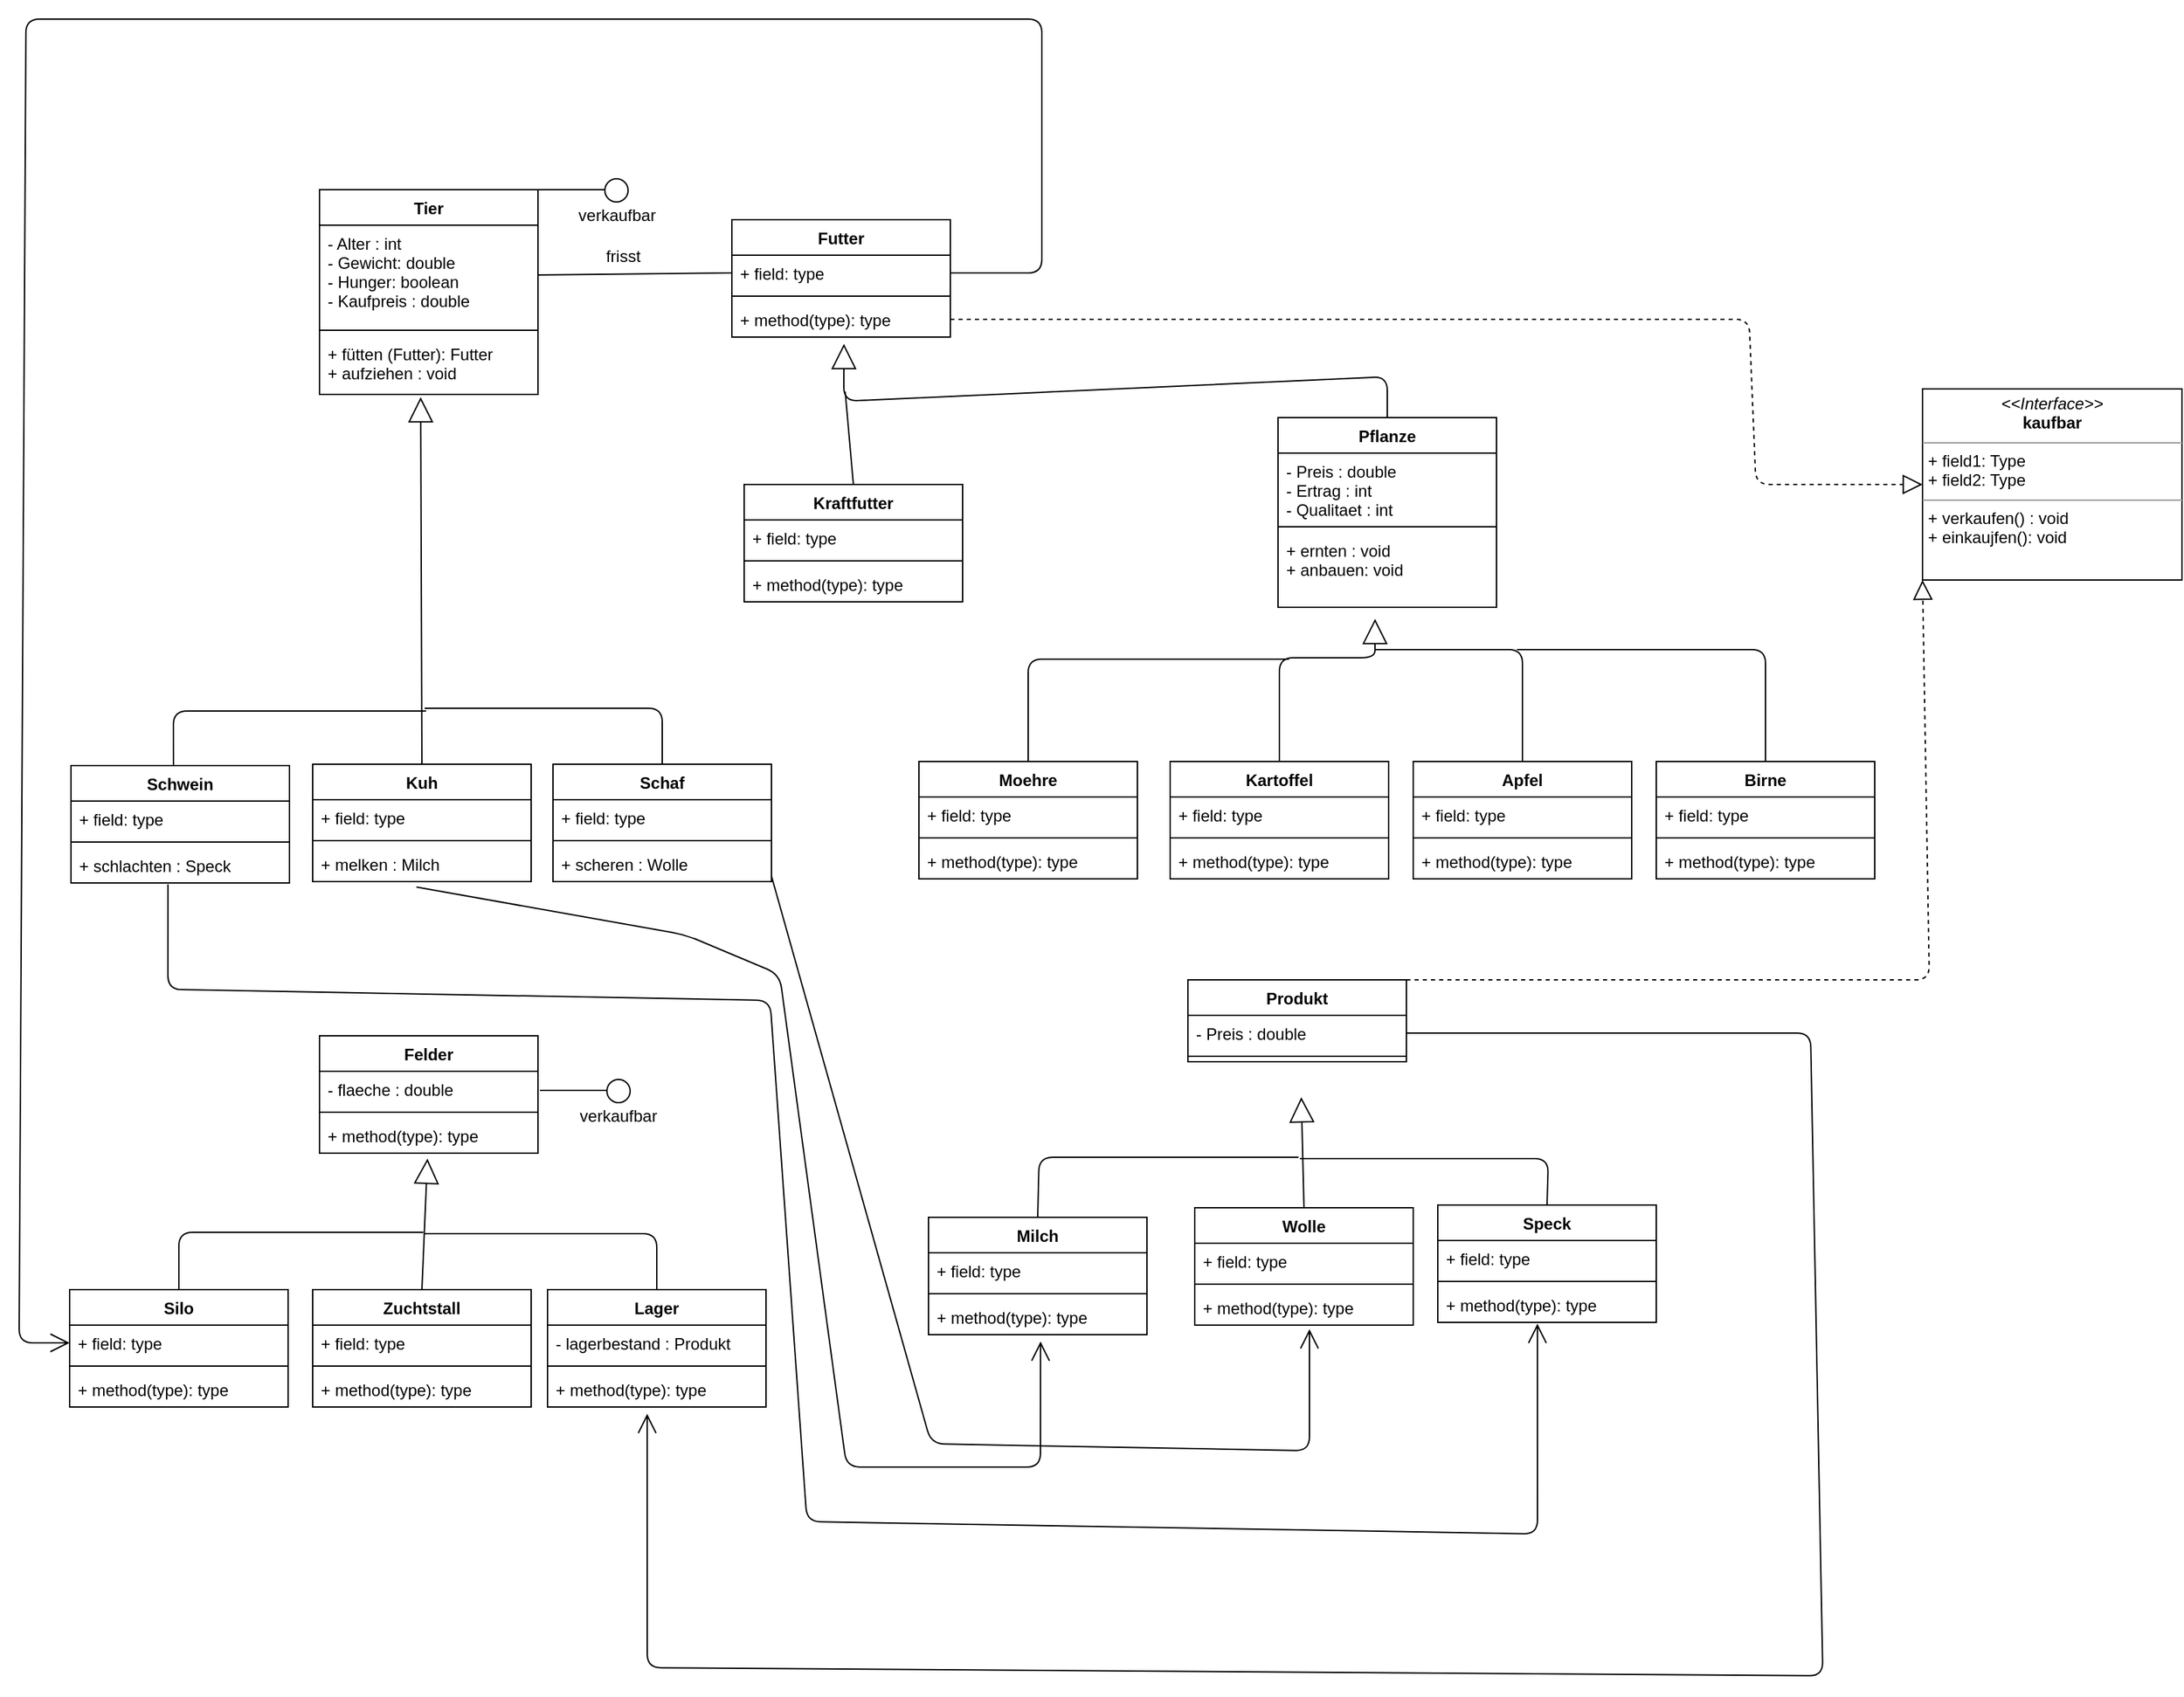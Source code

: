 <mxfile version="13.9.9" type="device"><diagram id="C5RBs43oDa-KdzZeNtuy" name="Page-1"><mxGraphModel dx="2410" dy="2320" grid="0" gridSize="10" guides="1" tooltips="1" connect="1" arrows="1" fold="1" page="1" pageScale="1" pageWidth="827" pageHeight="1169" math="0" shadow="0"><root><mxCell id="WIyWlLk6GJQsqaUBKTNV-0"/><mxCell id="WIyWlLk6GJQsqaUBKTNV-1" parent="WIyWlLk6GJQsqaUBKTNV-0"/><mxCell id="7HcNHzof6bSN74YlueqQ-18" value="Schaf" style="swimlane;fontStyle=1;align=center;verticalAlign=top;childLayout=stackLayout;horizontal=1;startSize=26;horizontalStack=0;resizeParent=1;resizeParentMax=0;resizeLast=0;collapsible=1;marginBottom=0;" vertex="1" parent="WIyWlLk6GJQsqaUBKTNV-1"><mxGeometry x="378" y="313" width="160" height="86" as="geometry"/></mxCell><mxCell id="7HcNHzof6bSN74YlueqQ-19" value="+ field: type" style="text;strokeColor=none;fillColor=none;align=left;verticalAlign=top;spacingLeft=4;spacingRight=4;overflow=hidden;rotatable=0;points=[[0,0.5],[1,0.5]];portConstraint=eastwest;" vertex="1" parent="7HcNHzof6bSN74YlueqQ-18"><mxGeometry y="26" width="160" height="26" as="geometry"/></mxCell><mxCell id="7HcNHzof6bSN74YlueqQ-20" value="" style="line;strokeWidth=1;fillColor=none;align=left;verticalAlign=middle;spacingTop=-1;spacingLeft=3;spacingRight=3;rotatable=0;labelPosition=right;points=[];portConstraint=eastwest;" vertex="1" parent="7HcNHzof6bSN74YlueqQ-18"><mxGeometry y="52" width="160" height="8" as="geometry"/></mxCell><mxCell id="7HcNHzof6bSN74YlueqQ-21" value="+ scheren : Wolle" style="text;strokeColor=none;fillColor=none;align=left;verticalAlign=top;spacingLeft=4;spacingRight=4;overflow=hidden;rotatable=0;points=[[0,0.5],[1,0.5]];portConstraint=eastwest;" vertex="1" parent="7HcNHzof6bSN74YlueqQ-18"><mxGeometry y="60" width="160" height="26" as="geometry"/></mxCell><mxCell id="7HcNHzof6bSN74YlueqQ-22" value="Kuh" style="swimlane;fontStyle=1;align=center;verticalAlign=top;childLayout=stackLayout;horizontal=1;startSize=26;horizontalStack=0;resizeParent=1;resizeParentMax=0;resizeLast=0;collapsible=1;marginBottom=0;" vertex="1" parent="WIyWlLk6GJQsqaUBKTNV-1"><mxGeometry x="202" y="313" width="160" height="86" as="geometry"/></mxCell><mxCell id="7HcNHzof6bSN74YlueqQ-23" value="+ field: type" style="text;strokeColor=none;fillColor=none;align=left;verticalAlign=top;spacingLeft=4;spacingRight=4;overflow=hidden;rotatable=0;points=[[0,0.5],[1,0.5]];portConstraint=eastwest;" vertex="1" parent="7HcNHzof6bSN74YlueqQ-22"><mxGeometry y="26" width="160" height="26" as="geometry"/></mxCell><mxCell id="7HcNHzof6bSN74YlueqQ-24" value="" style="line;strokeWidth=1;fillColor=none;align=left;verticalAlign=middle;spacingTop=-1;spacingLeft=3;spacingRight=3;rotatable=0;labelPosition=right;points=[];portConstraint=eastwest;" vertex="1" parent="7HcNHzof6bSN74YlueqQ-22"><mxGeometry y="52" width="160" height="8" as="geometry"/></mxCell><mxCell id="7HcNHzof6bSN74YlueqQ-25" value="+ melken : Milch" style="text;strokeColor=none;fillColor=none;align=left;verticalAlign=top;spacingLeft=4;spacingRight=4;overflow=hidden;rotatable=0;points=[[0,0.5],[1,0.5]];portConstraint=eastwest;" vertex="1" parent="7HcNHzof6bSN74YlueqQ-22"><mxGeometry y="60" width="160" height="26" as="geometry"/></mxCell><mxCell id="7HcNHzof6bSN74YlueqQ-30" value="Tier" style="swimlane;fontStyle=1;align=center;verticalAlign=top;childLayout=stackLayout;horizontal=1;startSize=26;horizontalStack=0;resizeParent=1;resizeParentMax=0;resizeLast=0;collapsible=1;marginBottom=0;" vertex="1" parent="WIyWlLk6GJQsqaUBKTNV-1"><mxGeometry x="207" y="-108" width="160" height="150" as="geometry"><mxRectangle x="207" y="59" width="49" height="26" as="alternateBounds"/></mxGeometry></mxCell><mxCell id="7HcNHzof6bSN74YlueqQ-31" value="- Alter : int&#10;- Gewicht: double&#10;- Hunger: boolean&#10;- Kaufpreis : double" style="text;strokeColor=none;fillColor=none;align=left;verticalAlign=top;spacingLeft=4;spacingRight=4;overflow=hidden;rotatable=0;points=[[0,0.5],[1,0.5]];portConstraint=eastwest;" vertex="1" parent="7HcNHzof6bSN74YlueqQ-30"><mxGeometry y="26" width="160" height="73" as="geometry"/></mxCell><mxCell id="7HcNHzof6bSN74YlueqQ-32" value="" style="line;strokeWidth=1;fillColor=none;align=left;verticalAlign=middle;spacingTop=-1;spacingLeft=3;spacingRight=3;rotatable=0;labelPosition=right;points=[];portConstraint=eastwest;" vertex="1" parent="7HcNHzof6bSN74YlueqQ-30"><mxGeometry y="99" width="160" height="8" as="geometry"/></mxCell><mxCell id="7HcNHzof6bSN74YlueqQ-33" value="+ fütten (Futter): Futter&#10;+ aufziehen : void" style="text;strokeColor=none;fillColor=none;align=left;verticalAlign=top;spacingLeft=4;spacingRight=4;overflow=hidden;rotatable=0;points=[[0,0.5],[1,0.5]];portConstraint=eastwest;" vertex="1" parent="7HcNHzof6bSN74YlueqQ-30"><mxGeometry y="107" width="160" height="43" as="geometry"/></mxCell><mxCell id="7HcNHzof6bSN74YlueqQ-34" value="" style="endArrow=block;endSize=16;endFill=0;html=1;exitX=0.5;exitY=0;exitDx=0;exitDy=0;entryX=0.463;entryY=1.047;entryDx=0;entryDy=0;entryPerimeter=0;" edge="1" parent="WIyWlLk6GJQsqaUBKTNV-1" source="7HcNHzof6bSN74YlueqQ-22" target="7HcNHzof6bSN74YlueqQ-33"><mxGeometry width="160" relative="1" as="geometry"><mxPoint x="500" y="340" as="sourcePoint"/><mxPoint x="660" y="340" as="targetPoint"/></mxGeometry></mxCell><mxCell id="7HcNHzof6bSN74YlueqQ-35" value="" style="endArrow=none;html=1;exitX=0.5;exitY=0;exitDx=0;exitDy=0;" edge="1" parent="WIyWlLk6GJQsqaUBKTNV-1" source="7HcNHzof6bSN74YlueqQ-18"><mxGeometry width="50" height="50" relative="1" as="geometry"><mxPoint x="555" y="365" as="sourcePoint"/><mxPoint x="284" y="272" as="targetPoint"/><Array as="points"><mxPoint x="458" y="272"/></Array></mxGeometry></mxCell><mxCell id="7HcNHzof6bSN74YlueqQ-36" value="" style="endArrow=none;html=1;exitX=0.463;exitY=0.033;exitDx=0;exitDy=0;exitPerimeter=0;" edge="1" parent="WIyWlLk6GJQsqaUBKTNV-1"><mxGeometry width="50" height="50" relative="1" as="geometry"><mxPoint x="100.08" y="314.63" as="sourcePoint"/><mxPoint x="285" y="274" as="targetPoint"/><Array as="points"><mxPoint x="100" y="274"/></Array></mxGeometry></mxCell><mxCell id="7HcNHzof6bSN74YlueqQ-37" value="Moehre" style="swimlane;fontStyle=1;align=center;verticalAlign=top;childLayout=stackLayout;horizontal=1;startSize=26;horizontalStack=0;resizeParent=1;resizeParentMax=0;resizeLast=0;collapsible=1;marginBottom=0;" vertex="1" parent="WIyWlLk6GJQsqaUBKTNV-1"><mxGeometry x="646" y="311" width="160" height="86" as="geometry"/></mxCell><mxCell id="7HcNHzof6bSN74YlueqQ-38" value="+ field: type" style="text;strokeColor=none;fillColor=none;align=left;verticalAlign=top;spacingLeft=4;spacingRight=4;overflow=hidden;rotatable=0;points=[[0,0.5],[1,0.5]];portConstraint=eastwest;" vertex="1" parent="7HcNHzof6bSN74YlueqQ-37"><mxGeometry y="26" width="160" height="26" as="geometry"/></mxCell><mxCell id="7HcNHzof6bSN74YlueqQ-39" value="" style="line;strokeWidth=1;fillColor=none;align=left;verticalAlign=middle;spacingTop=-1;spacingLeft=3;spacingRight=3;rotatable=0;labelPosition=right;points=[];portConstraint=eastwest;" vertex="1" parent="7HcNHzof6bSN74YlueqQ-37"><mxGeometry y="52" width="160" height="8" as="geometry"/></mxCell><mxCell id="7HcNHzof6bSN74YlueqQ-40" value="+ method(type): type" style="text;strokeColor=none;fillColor=none;align=left;verticalAlign=top;spacingLeft=4;spacingRight=4;overflow=hidden;rotatable=0;points=[[0,0.5],[1,0.5]];portConstraint=eastwest;" vertex="1" parent="7HcNHzof6bSN74YlueqQ-37"><mxGeometry y="60" width="160" height="26" as="geometry"/></mxCell><mxCell id="7HcNHzof6bSN74YlueqQ-41" value="Kartoffel" style="swimlane;fontStyle=1;align=center;verticalAlign=top;childLayout=stackLayout;horizontal=1;startSize=26;horizontalStack=0;resizeParent=1;resizeParentMax=0;resizeLast=0;collapsible=1;marginBottom=0;" vertex="1" parent="WIyWlLk6GJQsqaUBKTNV-1"><mxGeometry x="830" y="311" width="160" height="86" as="geometry"/></mxCell><mxCell id="7HcNHzof6bSN74YlueqQ-42" value="+ field: type" style="text;strokeColor=none;fillColor=none;align=left;verticalAlign=top;spacingLeft=4;spacingRight=4;overflow=hidden;rotatable=0;points=[[0,0.5],[1,0.5]];portConstraint=eastwest;" vertex="1" parent="7HcNHzof6bSN74YlueqQ-41"><mxGeometry y="26" width="160" height="26" as="geometry"/></mxCell><mxCell id="7HcNHzof6bSN74YlueqQ-43" value="" style="line;strokeWidth=1;fillColor=none;align=left;verticalAlign=middle;spacingTop=-1;spacingLeft=3;spacingRight=3;rotatable=0;labelPosition=right;points=[];portConstraint=eastwest;" vertex="1" parent="7HcNHzof6bSN74YlueqQ-41"><mxGeometry y="52" width="160" height="8" as="geometry"/></mxCell><mxCell id="7HcNHzof6bSN74YlueqQ-44" value="+ method(type): type" style="text;strokeColor=none;fillColor=none;align=left;verticalAlign=top;spacingLeft=4;spacingRight=4;overflow=hidden;rotatable=0;points=[[0,0.5],[1,0.5]];portConstraint=eastwest;" vertex="1" parent="7HcNHzof6bSN74YlueqQ-41"><mxGeometry y="60" width="160" height="26" as="geometry"/></mxCell><mxCell id="7HcNHzof6bSN74YlueqQ-45" value="Apfel" style="swimlane;fontStyle=1;align=center;verticalAlign=top;childLayout=stackLayout;horizontal=1;startSize=26;horizontalStack=0;resizeParent=1;resizeParentMax=0;resizeLast=0;collapsible=1;marginBottom=0;" vertex="1" parent="WIyWlLk6GJQsqaUBKTNV-1"><mxGeometry x="1008" y="311" width="160" height="86" as="geometry"/></mxCell><mxCell id="7HcNHzof6bSN74YlueqQ-46" value="+ field: type" style="text;strokeColor=none;fillColor=none;align=left;verticalAlign=top;spacingLeft=4;spacingRight=4;overflow=hidden;rotatable=0;points=[[0,0.5],[1,0.5]];portConstraint=eastwest;" vertex="1" parent="7HcNHzof6bSN74YlueqQ-45"><mxGeometry y="26" width="160" height="26" as="geometry"/></mxCell><mxCell id="7HcNHzof6bSN74YlueqQ-47" value="" style="line;strokeWidth=1;fillColor=none;align=left;verticalAlign=middle;spacingTop=-1;spacingLeft=3;spacingRight=3;rotatable=0;labelPosition=right;points=[];portConstraint=eastwest;" vertex="1" parent="7HcNHzof6bSN74YlueqQ-45"><mxGeometry y="52" width="160" height="8" as="geometry"/></mxCell><mxCell id="7HcNHzof6bSN74YlueqQ-48" value="+ method(type): type" style="text;strokeColor=none;fillColor=none;align=left;verticalAlign=top;spacingLeft=4;spacingRight=4;overflow=hidden;rotatable=0;points=[[0,0.5],[1,0.5]];portConstraint=eastwest;" vertex="1" parent="7HcNHzof6bSN74YlueqQ-45"><mxGeometry y="60" width="160" height="26" as="geometry"/></mxCell><mxCell id="7HcNHzof6bSN74YlueqQ-49" value="Birne" style="swimlane;fontStyle=1;align=center;verticalAlign=top;childLayout=stackLayout;horizontal=1;startSize=26;horizontalStack=0;resizeParent=1;resizeParentMax=0;resizeLast=0;collapsible=1;marginBottom=0;" vertex="1" parent="WIyWlLk6GJQsqaUBKTNV-1"><mxGeometry x="1186" y="311" width="160" height="86" as="geometry"/></mxCell><mxCell id="7HcNHzof6bSN74YlueqQ-50" value="+ field: type" style="text;strokeColor=none;fillColor=none;align=left;verticalAlign=top;spacingLeft=4;spacingRight=4;overflow=hidden;rotatable=0;points=[[0,0.5],[1,0.5]];portConstraint=eastwest;" vertex="1" parent="7HcNHzof6bSN74YlueqQ-49"><mxGeometry y="26" width="160" height="26" as="geometry"/></mxCell><mxCell id="7HcNHzof6bSN74YlueqQ-51" value="" style="line;strokeWidth=1;fillColor=none;align=left;verticalAlign=middle;spacingTop=-1;spacingLeft=3;spacingRight=3;rotatable=0;labelPosition=right;points=[];portConstraint=eastwest;" vertex="1" parent="7HcNHzof6bSN74YlueqQ-49"><mxGeometry y="52" width="160" height="8" as="geometry"/></mxCell><mxCell id="7HcNHzof6bSN74YlueqQ-52" value="+ method(type): type" style="text;strokeColor=none;fillColor=none;align=left;verticalAlign=top;spacingLeft=4;spacingRight=4;overflow=hidden;rotatable=0;points=[[0,0.5],[1,0.5]];portConstraint=eastwest;" vertex="1" parent="7HcNHzof6bSN74YlueqQ-49"><mxGeometry y="60" width="160" height="26" as="geometry"/></mxCell><mxCell id="7HcNHzof6bSN74YlueqQ-53" value="Pflanze" style="swimlane;fontStyle=1;align=center;verticalAlign=top;childLayout=stackLayout;horizontal=1;startSize=26;horizontalStack=0;resizeParent=1;resizeParentMax=0;resizeLast=0;collapsible=1;marginBottom=0;" vertex="1" parent="WIyWlLk6GJQsqaUBKTNV-1"><mxGeometry x="909" y="59" width="160" height="139" as="geometry"/></mxCell><mxCell id="7HcNHzof6bSN74YlueqQ-54" value="- Preis : double&#10;- Ertrag : int&#10;- Qualitaet : int&#10;" style="text;strokeColor=none;fillColor=none;align=left;verticalAlign=top;spacingLeft=4;spacingRight=4;overflow=hidden;rotatable=0;points=[[0,0.5],[1,0.5]];portConstraint=eastwest;" vertex="1" parent="7HcNHzof6bSN74YlueqQ-53"><mxGeometry y="26" width="160" height="50" as="geometry"/></mxCell><mxCell id="7HcNHzof6bSN74YlueqQ-55" value="" style="line;strokeWidth=1;fillColor=none;align=left;verticalAlign=middle;spacingTop=-1;spacingLeft=3;spacingRight=3;rotatable=0;labelPosition=right;points=[];portConstraint=eastwest;" vertex="1" parent="7HcNHzof6bSN74YlueqQ-53"><mxGeometry y="76" width="160" height="8" as="geometry"/></mxCell><mxCell id="7HcNHzof6bSN74YlueqQ-56" value="+ ernten : void&#10;+ anbauen: void" style="text;strokeColor=none;fillColor=none;align=left;verticalAlign=top;spacingLeft=4;spacingRight=4;overflow=hidden;rotatable=0;points=[[0,0.5],[1,0.5]];portConstraint=eastwest;" vertex="1" parent="7HcNHzof6bSN74YlueqQ-53"><mxGeometry y="84" width="160" height="55" as="geometry"/></mxCell><mxCell id="7HcNHzof6bSN74YlueqQ-57" value="" style="endArrow=block;endSize=16;endFill=0;html=1;exitX=0.5;exitY=0;exitDx=0;exitDy=0;entryX=0.444;entryY=1.154;entryDx=0;entryDy=0;entryPerimeter=0;" edge="1" parent="WIyWlLk6GJQsqaUBKTNV-1" source="7HcNHzof6bSN74YlueqQ-41" target="7HcNHzof6bSN74YlueqQ-56"><mxGeometry width="160" relative="1" as="geometry"><mxPoint x="784" y="340" as="sourcePoint"/><mxPoint x="944" y="340" as="targetPoint"/><Array as="points"><mxPoint x="910" y="235"/><mxPoint x="980" y="235"/></Array></mxGeometry></mxCell><mxCell id="7HcNHzof6bSN74YlueqQ-58" value="" style="endArrow=none;html=1;exitX=0.5;exitY=0;exitDx=0;exitDy=0;" edge="1" parent="WIyWlLk6GJQsqaUBKTNV-1" source="7HcNHzof6bSN74YlueqQ-45"><mxGeometry width="50" height="50" relative="1" as="geometry"><mxPoint x="839" y="365" as="sourcePoint"/><mxPoint x="980" y="229" as="targetPoint"/><Array as="points"><mxPoint x="1088" y="229"/></Array></mxGeometry></mxCell><mxCell id="7HcNHzof6bSN74YlueqQ-59" value="" style="endArrow=none;html=1;exitX=0.5;exitY=0;exitDx=0;exitDy=0;" edge="1" parent="WIyWlLk6GJQsqaUBKTNV-1" source="7HcNHzof6bSN74YlueqQ-49"><mxGeometry width="50" height="50" relative="1" as="geometry"><mxPoint x="839" y="365" as="sourcePoint"/><mxPoint x="1084" y="229" as="targetPoint"/><Array as="points"><mxPoint x="1266" y="229"/></Array></mxGeometry></mxCell><mxCell id="7HcNHzof6bSN74YlueqQ-60" value="" style="endArrow=none;html=1;exitX=0.5;exitY=0;exitDx=0;exitDy=0;" edge="1" parent="WIyWlLk6GJQsqaUBKTNV-1" source="7HcNHzof6bSN74YlueqQ-37"><mxGeometry width="50" height="50" relative="1" as="geometry"><mxPoint x="839" y="365" as="sourcePoint"/><mxPoint x="917" y="236" as="targetPoint"/><Array as="points"><mxPoint x="726" y="236"/></Array></mxGeometry></mxCell><mxCell id="7HcNHzof6bSN74YlueqQ-61" value="Kraftfutter" style="swimlane;fontStyle=1;align=center;verticalAlign=top;childLayout=stackLayout;horizontal=1;startSize=26;horizontalStack=0;resizeParent=1;resizeParentMax=0;resizeLast=0;collapsible=1;marginBottom=0;" vertex="1" parent="WIyWlLk6GJQsqaUBKTNV-1"><mxGeometry x="518" y="108" width="160" height="86" as="geometry"/></mxCell><mxCell id="7HcNHzof6bSN74YlueqQ-62" value="+ field: type" style="text;strokeColor=none;fillColor=none;align=left;verticalAlign=top;spacingLeft=4;spacingRight=4;overflow=hidden;rotatable=0;points=[[0,0.5],[1,0.5]];portConstraint=eastwest;" vertex="1" parent="7HcNHzof6bSN74YlueqQ-61"><mxGeometry y="26" width="160" height="26" as="geometry"/></mxCell><mxCell id="7HcNHzof6bSN74YlueqQ-63" value="" style="line;strokeWidth=1;fillColor=none;align=left;verticalAlign=middle;spacingTop=-1;spacingLeft=3;spacingRight=3;rotatable=0;labelPosition=right;points=[];portConstraint=eastwest;" vertex="1" parent="7HcNHzof6bSN74YlueqQ-61"><mxGeometry y="52" width="160" height="8" as="geometry"/></mxCell><mxCell id="7HcNHzof6bSN74YlueqQ-64" value="+ method(type): type" style="text;strokeColor=none;fillColor=none;align=left;verticalAlign=top;spacingLeft=4;spacingRight=4;overflow=hidden;rotatable=0;points=[[0,0.5],[1,0.5]];portConstraint=eastwest;" vertex="1" parent="7HcNHzof6bSN74YlueqQ-61"><mxGeometry y="60" width="160" height="26" as="geometry"/></mxCell><mxCell id="7HcNHzof6bSN74YlueqQ-65" value="Lager" style="swimlane;fontStyle=1;align=center;verticalAlign=top;childLayout=stackLayout;horizontal=1;startSize=26;horizontalStack=0;resizeParent=1;resizeParentMax=0;resizeLast=0;collapsible=1;marginBottom=0;" vertex="1" parent="WIyWlLk6GJQsqaUBKTNV-1"><mxGeometry x="374" y="698" width="160" height="86" as="geometry"/></mxCell><mxCell id="7HcNHzof6bSN74YlueqQ-66" value="- lagerbestand : Produkt" style="text;strokeColor=none;fillColor=none;align=left;verticalAlign=top;spacingLeft=4;spacingRight=4;overflow=hidden;rotatable=0;points=[[0,0.5],[1,0.5]];portConstraint=eastwest;" vertex="1" parent="7HcNHzof6bSN74YlueqQ-65"><mxGeometry y="26" width="160" height="26" as="geometry"/></mxCell><mxCell id="7HcNHzof6bSN74YlueqQ-67" value="" style="line;strokeWidth=1;fillColor=none;align=left;verticalAlign=middle;spacingTop=-1;spacingLeft=3;spacingRight=3;rotatable=0;labelPosition=right;points=[];portConstraint=eastwest;" vertex="1" parent="7HcNHzof6bSN74YlueqQ-65"><mxGeometry y="52" width="160" height="8" as="geometry"/></mxCell><mxCell id="7HcNHzof6bSN74YlueqQ-68" value="+ method(type): type" style="text;strokeColor=none;fillColor=none;align=left;verticalAlign=top;spacingLeft=4;spacingRight=4;overflow=hidden;rotatable=0;points=[[0,0.5],[1,0.5]];portConstraint=eastwest;" vertex="1" parent="7HcNHzof6bSN74YlueqQ-65"><mxGeometry y="60" width="160" height="26" as="geometry"/></mxCell><mxCell id="7HcNHzof6bSN74YlueqQ-69" value="Zuchtstall" style="swimlane;fontStyle=1;align=center;verticalAlign=top;childLayout=stackLayout;horizontal=1;startSize=26;horizontalStack=0;resizeParent=1;resizeParentMax=0;resizeLast=0;collapsible=1;marginBottom=0;" vertex="1" parent="WIyWlLk6GJQsqaUBKTNV-1"><mxGeometry x="202" y="698" width="160" height="86" as="geometry"/></mxCell><mxCell id="7HcNHzof6bSN74YlueqQ-70" value="+ field: type" style="text;strokeColor=none;fillColor=none;align=left;verticalAlign=top;spacingLeft=4;spacingRight=4;overflow=hidden;rotatable=0;points=[[0,0.5],[1,0.5]];portConstraint=eastwest;" vertex="1" parent="7HcNHzof6bSN74YlueqQ-69"><mxGeometry y="26" width="160" height="26" as="geometry"/></mxCell><mxCell id="7HcNHzof6bSN74YlueqQ-71" value="" style="line;strokeWidth=1;fillColor=none;align=left;verticalAlign=middle;spacingTop=-1;spacingLeft=3;spacingRight=3;rotatable=0;labelPosition=right;points=[];portConstraint=eastwest;" vertex="1" parent="7HcNHzof6bSN74YlueqQ-69"><mxGeometry y="52" width="160" height="8" as="geometry"/></mxCell><mxCell id="7HcNHzof6bSN74YlueqQ-72" value="+ method(type): type" style="text;strokeColor=none;fillColor=none;align=left;verticalAlign=top;spacingLeft=4;spacingRight=4;overflow=hidden;rotatable=0;points=[[0,0.5],[1,0.5]];portConstraint=eastwest;" vertex="1" parent="7HcNHzof6bSN74YlueqQ-69"><mxGeometry y="60" width="160" height="26" as="geometry"/></mxCell><mxCell id="7HcNHzof6bSN74YlueqQ-73" value="Silo" style="swimlane;fontStyle=1;align=center;verticalAlign=top;childLayout=stackLayout;horizontal=1;startSize=26;horizontalStack=0;resizeParent=1;resizeParentMax=0;resizeLast=0;collapsible=1;marginBottom=0;" vertex="1" parent="WIyWlLk6GJQsqaUBKTNV-1"><mxGeometry x="24" y="698" width="160" height="86" as="geometry"/></mxCell><mxCell id="7HcNHzof6bSN74YlueqQ-74" value="+ field: type" style="text;strokeColor=none;fillColor=none;align=left;verticalAlign=top;spacingLeft=4;spacingRight=4;overflow=hidden;rotatable=0;points=[[0,0.5],[1,0.5]];portConstraint=eastwest;" vertex="1" parent="7HcNHzof6bSN74YlueqQ-73"><mxGeometry y="26" width="160" height="26" as="geometry"/></mxCell><mxCell id="7HcNHzof6bSN74YlueqQ-75" value="" style="line;strokeWidth=1;fillColor=none;align=left;verticalAlign=middle;spacingTop=-1;spacingLeft=3;spacingRight=3;rotatable=0;labelPosition=right;points=[];portConstraint=eastwest;" vertex="1" parent="7HcNHzof6bSN74YlueqQ-73"><mxGeometry y="52" width="160" height="8" as="geometry"/></mxCell><mxCell id="7HcNHzof6bSN74YlueqQ-76" value="+ method(type): type" style="text;strokeColor=none;fillColor=none;align=left;verticalAlign=top;spacingLeft=4;spacingRight=4;overflow=hidden;rotatable=0;points=[[0,0.5],[1,0.5]];portConstraint=eastwest;" vertex="1" parent="7HcNHzof6bSN74YlueqQ-73"><mxGeometry y="60" width="160" height="26" as="geometry"/></mxCell><mxCell id="7HcNHzof6bSN74YlueqQ-77" value="Felder" style="swimlane;fontStyle=1;align=center;verticalAlign=top;childLayout=stackLayout;horizontal=1;startSize=26;horizontalStack=0;resizeParent=1;resizeParentMax=0;resizeLast=0;collapsible=1;marginBottom=0;" vertex="1" parent="WIyWlLk6GJQsqaUBKTNV-1"><mxGeometry x="207" y="512" width="160" height="86" as="geometry"/></mxCell><mxCell id="7HcNHzof6bSN74YlueqQ-78" value="- flaeche : double" style="text;strokeColor=none;fillColor=none;align=left;verticalAlign=top;spacingLeft=4;spacingRight=4;overflow=hidden;rotatable=0;points=[[0,0.5],[1,0.5]];portConstraint=eastwest;" vertex="1" parent="7HcNHzof6bSN74YlueqQ-77"><mxGeometry y="26" width="160" height="26" as="geometry"/></mxCell><mxCell id="7HcNHzof6bSN74YlueqQ-79" value="" style="line;strokeWidth=1;fillColor=none;align=left;verticalAlign=middle;spacingTop=-1;spacingLeft=3;spacingRight=3;rotatable=0;labelPosition=right;points=[];portConstraint=eastwest;" vertex="1" parent="7HcNHzof6bSN74YlueqQ-77"><mxGeometry y="52" width="160" height="8" as="geometry"/></mxCell><mxCell id="7HcNHzof6bSN74YlueqQ-80" value="+ method(type): type" style="text;strokeColor=none;fillColor=none;align=left;verticalAlign=top;spacingLeft=4;spacingRight=4;overflow=hidden;rotatable=0;points=[[0,0.5],[1,0.5]];portConstraint=eastwest;" vertex="1" parent="7HcNHzof6bSN74YlueqQ-77"><mxGeometry y="60" width="160" height="26" as="geometry"/></mxCell><mxCell id="7HcNHzof6bSN74YlueqQ-81" value="" style="endArrow=block;endSize=16;endFill=0;html=1;exitX=0.5;exitY=0;exitDx=0;exitDy=0;entryX=0.494;entryY=1.154;entryDx=0;entryDy=0;entryPerimeter=0;" edge="1" parent="WIyWlLk6GJQsqaUBKTNV-1" source="7HcNHzof6bSN74YlueqQ-69" target="7HcNHzof6bSN74YlueqQ-80"><mxGeometry width="160" relative="1" as="geometry"><mxPoint x="435" y="473" as="sourcePoint"/><mxPoint x="595" y="473" as="targetPoint"/></mxGeometry></mxCell><mxCell id="7HcNHzof6bSN74YlueqQ-82" value="" style="endArrow=none;html=1;exitX=0.5;exitY=0;exitDx=0;exitDy=0;" edge="1" parent="WIyWlLk6GJQsqaUBKTNV-1" source="7HcNHzof6bSN74YlueqQ-65"><mxGeometry width="50" height="50" relative="1" as="geometry"><mxPoint x="490" y="498" as="sourcePoint"/><mxPoint x="284" y="657" as="targetPoint"/><Array as="points"><mxPoint x="454" y="657"/></Array></mxGeometry></mxCell><mxCell id="7HcNHzof6bSN74YlueqQ-83" value="" style="endArrow=none;html=1;exitX=0.5;exitY=0;exitDx=0;exitDy=0;" edge="1" parent="WIyWlLk6GJQsqaUBKTNV-1" source="7HcNHzof6bSN74YlueqQ-73"><mxGeometry width="50" height="50" relative="1" as="geometry"><mxPoint x="490" y="498" as="sourcePoint"/><mxPoint x="283" y="656" as="targetPoint"/><Array as="points"><mxPoint x="104" y="656"/></Array></mxGeometry></mxCell><mxCell id="7HcNHzof6bSN74YlueqQ-85" value="Schwein" style="swimlane;fontStyle=1;align=center;verticalAlign=top;childLayout=stackLayout;horizontal=1;startSize=26;horizontalStack=0;resizeParent=1;resizeParentMax=0;resizeLast=0;collapsible=1;marginBottom=0;" vertex="1" parent="WIyWlLk6GJQsqaUBKTNV-1"><mxGeometry x="25" y="314" width="160" height="86" as="geometry"/></mxCell><mxCell id="7HcNHzof6bSN74YlueqQ-86" value="+ field: type" style="text;strokeColor=none;fillColor=none;align=left;verticalAlign=top;spacingLeft=4;spacingRight=4;overflow=hidden;rotatable=0;points=[[0,0.5],[1,0.5]];portConstraint=eastwest;" vertex="1" parent="7HcNHzof6bSN74YlueqQ-85"><mxGeometry y="26" width="160" height="26" as="geometry"/></mxCell><mxCell id="7HcNHzof6bSN74YlueqQ-87" value="" style="line;strokeWidth=1;fillColor=none;align=left;verticalAlign=middle;spacingTop=-1;spacingLeft=3;spacingRight=3;rotatable=0;labelPosition=right;points=[];portConstraint=eastwest;" vertex="1" parent="7HcNHzof6bSN74YlueqQ-85"><mxGeometry y="52" width="160" height="8" as="geometry"/></mxCell><mxCell id="7HcNHzof6bSN74YlueqQ-88" value="+ schlachten : Speck" style="text;strokeColor=none;fillColor=none;align=left;verticalAlign=top;spacingLeft=4;spacingRight=4;overflow=hidden;rotatable=0;points=[[0,0.5],[1,0.5]];portConstraint=eastwest;" vertex="1" parent="7HcNHzof6bSN74YlueqQ-85"><mxGeometry y="60" width="160" height="26" as="geometry"/></mxCell><mxCell id="7HcNHzof6bSN74YlueqQ-92" value="" style="endArrow=none;html=1;exitX=1;exitY=0.5;exitDx=0;exitDy=0;entryX=0;entryY=0.5;entryDx=0;entryDy=0;" edge="1" parent="WIyWlLk6GJQsqaUBKTNV-1" source="7HcNHzof6bSN74YlueqQ-31" target="7HcNHzof6bSN74YlueqQ-114"><mxGeometry width="50" height="50" relative="1" as="geometry"><mxPoint x="490" y="498" as="sourcePoint"/><mxPoint x="540" y="448" as="targetPoint"/></mxGeometry></mxCell><mxCell id="7HcNHzof6bSN74YlueqQ-93" value="frisst" style="text;html=1;align=center;verticalAlign=middle;resizable=0;points=[];autosize=1;" vertex="1" parent="WIyWlLk6GJQsqaUBKTNV-1"><mxGeometry x="411" y="-68" width="35" height="18" as="geometry"/></mxCell><mxCell id="7HcNHzof6bSN74YlueqQ-94" value="Wolle" style="swimlane;fontStyle=1;align=center;verticalAlign=top;childLayout=stackLayout;horizontal=1;startSize=26;horizontalStack=0;resizeParent=1;resizeParentMax=0;resizeLast=0;collapsible=1;marginBottom=0;" vertex="1" parent="WIyWlLk6GJQsqaUBKTNV-1"><mxGeometry x="848" y="638" width="160" height="86" as="geometry"/></mxCell><mxCell id="7HcNHzof6bSN74YlueqQ-95" value="+ field: type" style="text;strokeColor=none;fillColor=none;align=left;verticalAlign=top;spacingLeft=4;spacingRight=4;overflow=hidden;rotatable=0;points=[[0,0.5],[1,0.5]];portConstraint=eastwest;" vertex="1" parent="7HcNHzof6bSN74YlueqQ-94"><mxGeometry y="26" width="160" height="26" as="geometry"/></mxCell><mxCell id="7HcNHzof6bSN74YlueqQ-96" value="" style="line;strokeWidth=1;fillColor=none;align=left;verticalAlign=middle;spacingTop=-1;spacingLeft=3;spacingRight=3;rotatable=0;labelPosition=right;points=[];portConstraint=eastwest;" vertex="1" parent="7HcNHzof6bSN74YlueqQ-94"><mxGeometry y="52" width="160" height="8" as="geometry"/></mxCell><mxCell id="7HcNHzof6bSN74YlueqQ-97" value="+ method(type): type" style="text;strokeColor=none;fillColor=none;align=left;verticalAlign=top;spacingLeft=4;spacingRight=4;overflow=hidden;rotatable=0;points=[[0,0.5],[1,0.5]];portConstraint=eastwest;" vertex="1" parent="7HcNHzof6bSN74YlueqQ-94"><mxGeometry y="60" width="160" height="26" as="geometry"/></mxCell><mxCell id="7HcNHzof6bSN74YlueqQ-98" value="Milch" style="swimlane;fontStyle=1;align=center;verticalAlign=top;childLayout=stackLayout;horizontal=1;startSize=26;horizontalStack=0;resizeParent=1;resizeParentMax=0;resizeLast=0;collapsible=1;marginBottom=0;" vertex="1" parent="WIyWlLk6GJQsqaUBKTNV-1"><mxGeometry x="653" y="645" width="160" height="86" as="geometry"/></mxCell><mxCell id="7HcNHzof6bSN74YlueqQ-99" value="+ field: type" style="text;strokeColor=none;fillColor=none;align=left;verticalAlign=top;spacingLeft=4;spacingRight=4;overflow=hidden;rotatable=0;points=[[0,0.5],[1,0.5]];portConstraint=eastwest;" vertex="1" parent="7HcNHzof6bSN74YlueqQ-98"><mxGeometry y="26" width="160" height="26" as="geometry"/></mxCell><mxCell id="7HcNHzof6bSN74YlueqQ-100" value="" style="line;strokeWidth=1;fillColor=none;align=left;verticalAlign=middle;spacingTop=-1;spacingLeft=3;spacingRight=3;rotatable=0;labelPosition=right;points=[];portConstraint=eastwest;" vertex="1" parent="7HcNHzof6bSN74YlueqQ-98"><mxGeometry y="52" width="160" height="8" as="geometry"/></mxCell><mxCell id="7HcNHzof6bSN74YlueqQ-101" value="+ method(type): type" style="text;strokeColor=none;fillColor=none;align=left;verticalAlign=top;spacingLeft=4;spacingRight=4;overflow=hidden;rotatable=0;points=[[0,0.5],[1,0.5]];portConstraint=eastwest;" vertex="1" parent="7HcNHzof6bSN74YlueqQ-98"><mxGeometry y="60" width="160" height="26" as="geometry"/></mxCell><mxCell id="7HcNHzof6bSN74YlueqQ-102" value="Produkt" style="swimlane;fontStyle=1;align=center;verticalAlign=top;childLayout=stackLayout;horizontal=1;startSize=26;horizontalStack=0;resizeParent=1;resizeParentMax=0;resizeLast=0;collapsible=1;marginBottom=0;" vertex="1" parent="WIyWlLk6GJQsqaUBKTNV-1"><mxGeometry x="843" y="471" width="160" height="60" as="geometry"/></mxCell><mxCell id="7HcNHzof6bSN74YlueqQ-103" value="- Preis : double" style="text;strokeColor=none;fillColor=none;align=left;verticalAlign=top;spacingLeft=4;spacingRight=4;overflow=hidden;rotatable=0;points=[[0,0.5],[1,0.5]];portConstraint=eastwest;" vertex="1" parent="7HcNHzof6bSN74YlueqQ-102"><mxGeometry y="26" width="160" height="26" as="geometry"/></mxCell><mxCell id="7HcNHzof6bSN74YlueqQ-104" value="" style="line;strokeWidth=1;fillColor=none;align=left;verticalAlign=middle;spacingTop=-1;spacingLeft=3;spacingRight=3;rotatable=0;labelPosition=right;points=[];portConstraint=eastwest;" vertex="1" parent="7HcNHzof6bSN74YlueqQ-102"><mxGeometry y="52" width="160" height="8" as="geometry"/></mxCell><mxCell id="7HcNHzof6bSN74YlueqQ-106" value="Speck" style="swimlane;fontStyle=1;align=center;verticalAlign=top;childLayout=stackLayout;horizontal=1;startSize=26;horizontalStack=0;resizeParent=1;resizeParentMax=0;resizeLast=0;collapsible=1;marginBottom=0;" vertex="1" parent="WIyWlLk6GJQsqaUBKTNV-1"><mxGeometry x="1026" y="636" width="160" height="86" as="geometry"/></mxCell><mxCell id="7HcNHzof6bSN74YlueqQ-107" value="+ field: type" style="text;strokeColor=none;fillColor=none;align=left;verticalAlign=top;spacingLeft=4;spacingRight=4;overflow=hidden;rotatable=0;points=[[0,0.5],[1,0.5]];portConstraint=eastwest;" vertex="1" parent="7HcNHzof6bSN74YlueqQ-106"><mxGeometry y="26" width="160" height="26" as="geometry"/></mxCell><mxCell id="7HcNHzof6bSN74YlueqQ-108" value="" style="line;strokeWidth=1;fillColor=none;align=left;verticalAlign=middle;spacingTop=-1;spacingLeft=3;spacingRight=3;rotatable=0;labelPosition=right;points=[];portConstraint=eastwest;" vertex="1" parent="7HcNHzof6bSN74YlueqQ-106"><mxGeometry y="52" width="160" height="8" as="geometry"/></mxCell><mxCell id="7HcNHzof6bSN74YlueqQ-109" value="+ method(type): type" style="text;strokeColor=none;fillColor=none;align=left;verticalAlign=top;spacingLeft=4;spacingRight=4;overflow=hidden;rotatable=0;points=[[0,0.5],[1,0.5]];portConstraint=eastwest;" vertex="1" parent="7HcNHzof6bSN74YlueqQ-106"><mxGeometry y="60" width="160" height="26" as="geometry"/></mxCell><mxCell id="7HcNHzof6bSN74YlueqQ-110" value="" style="endArrow=block;endSize=16;endFill=0;html=1;exitX=0.5;exitY=0;exitDx=0;exitDy=0;entryX=0.519;entryY=1;entryDx=0;entryDy=0;entryPerimeter=0;" edge="1" parent="WIyWlLk6GJQsqaUBKTNV-1" source="7HcNHzof6bSN74YlueqQ-94"><mxGeometry width="160" relative="1" as="geometry"><mxPoint x="637" y="453" as="sourcePoint"/><mxPoint x="926.04" y="557" as="targetPoint"/></mxGeometry></mxCell><mxCell id="7HcNHzof6bSN74YlueqQ-111" value="" style="endArrow=none;html=1;exitX=0.5;exitY=0;exitDx=0;exitDy=0;" edge="1" parent="WIyWlLk6GJQsqaUBKTNV-1" source="7HcNHzof6bSN74YlueqQ-98"><mxGeometry width="50" height="50" relative="1" as="geometry"><mxPoint x="692" y="478" as="sourcePoint"/><mxPoint x="924" y="601" as="targetPoint"/><Array as="points"><mxPoint x="734" y="601"/></Array></mxGeometry></mxCell><mxCell id="7HcNHzof6bSN74YlueqQ-112" value="" style="endArrow=none;html=1;exitX=0.5;exitY=0;exitDx=0;exitDy=0;" edge="1" parent="WIyWlLk6GJQsqaUBKTNV-1" source="7HcNHzof6bSN74YlueqQ-106"><mxGeometry width="50" height="50" relative="1" as="geometry"><mxPoint x="692" y="478" as="sourcePoint"/><mxPoint x="925" y="602" as="targetPoint"/><Array as="points"><mxPoint x="1107" y="602"/></Array></mxGeometry></mxCell><mxCell id="7HcNHzof6bSN74YlueqQ-113" value="Futter" style="swimlane;fontStyle=1;align=center;verticalAlign=top;childLayout=stackLayout;horizontal=1;startSize=26;horizontalStack=0;resizeParent=1;resizeParentMax=0;resizeLast=0;collapsible=1;marginBottom=0;" vertex="1" parent="WIyWlLk6GJQsqaUBKTNV-1"><mxGeometry x="509" y="-86" width="160" height="86" as="geometry"/></mxCell><mxCell id="7HcNHzof6bSN74YlueqQ-114" value="+ field: type" style="text;strokeColor=none;fillColor=none;align=left;verticalAlign=top;spacingLeft=4;spacingRight=4;overflow=hidden;rotatable=0;points=[[0,0.5],[1,0.5]];portConstraint=eastwest;" vertex="1" parent="7HcNHzof6bSN74YlueqQ-113"><mxGeometry y="26" width="160" height="26" as="geometry"/></mxCell><mxCell id="7HcNHzof6bSN74YlueqQ-115" value="" style="line;strokeWidth=1;fillColor=none;align=left;verticalAlign=middle;spacingTop=-1;spacingLeft=3;spacingRight=3;rotatable=0;labelPosition=right;points=[];portConstraint=eastwest;" vertex="1" parent="7HcNHzof6bSN74YlueqQ-113"><mxGeometry y="52" width="160" height="8" as="geometry"/></mxCell><mxCell id="7HcNHzof6bSN74YlueqQ-116" value="+ method(type): type" style="text;strokeColor=none;fillColor=none;align=left;verticalAlign=top;spacingLeft=4;spacingRight=4;overflow=hidden;rotatable=0;points=[[0,0.5],[1,0.5]];portConstraint=eastwest;" vertex="1" parent="7HcNHzof6bSN74YlueqQ-113"><mxGeometry y="60" width="160" height="26" as="geometry"/></mxCell><mxCell id="7HcNHzof6bSN74YlueqQ-117" value="" style="endArrow=block;endSize=16;endFill=0;html=1;exitX=0.5;exitY=0;exitDx=0;exitDy=0;entryX=0.513;entryY=1.192;entryDx=0;entryDy=0;entryPerimeter=0;" edge="1" parent="WIyWlLk6GJQsqaUBKTNV-1" source="7HcNHzof6bSN74YlueqQ-53" target="7HcNHzof6bSN74YlueqQ-116"><mxGeometry width="160" relative="1" as="geometry"><mxPoint x="637" y="253" as="sourcePoint"/><mxPoint x="797" y="253" as="targetPoint"/><Array as="points"><mxPoint x="989" y="29"/><mxPoint x="591" y="47"/></Array></mxGeometry></mxCell><mxCell id="7HcNHzof6bSN74YlueqQ-119" value="" style="endArrow=none;html=1;exitX=0.5;exitY=0;exitDx=0;exitDy=0;" edge="1" parent="WIyWlLk6GJQsqaUBKTNV-1" source="7HcNHzof6bSN74YlueqQ-61"><mxGeometry width="50" height="50" relative="1" as="geometry"><mxPoint x="692" y="278" as="sourcePoint"/><mxPoint x="592" y="40" as="targetPoint"/></mxGeometry></mxCell><mxCell id="7HcNHzof6bSN74YlueqQ-120" value="" style="endArrow=open;endFill=1;endSize=12;html=1;exitX=1;exitY=0.846;exitDx=0;exitDy=0;exitPerimeter=0;entryX=0.525;entryY=1.115;entryDx=0;entryDy=0;entryPerimeter=0;" edge="1" parent="WIyWlLk6GJQsqaUBKTNV-1" source="7HcNHzof6bSN74YlueqQ-21" target="7HcNHzof6bSN74YlueqQ-97"><mxGeometry width="160" relative="1" as="geometry"><mxPoint x="648" y="453" as="sourcePoint"/><mxPoint x="600" y="803" as="targetPoint"/><Array as="points"><mxPoint x="655" y="811"/><mxPoint x="932" y="816"/></Array></mxGeometry></mxCell><mxCell id="7HcNHzof6bSN74YlueqQ-121" value="" style="endArrow=open;endFill=1;endSize=12;html=1;exitX=0.444;exitY=1.038;exitDx=0;exitDy=0;exitPerimeter=0;entryX=0.456;entryY=1.038;entryDx=0;entryDy=0;entryPerimeter=0;" edge="1" parent="WIyWlLk6GJQsqaUBKTNV-1" source="7HcNHzof6bSN74YlueqQ-88" target="7HcNHzof6bSN74YlueqQ-109"><mxGeometry width="160" relative="1" as="geometry"><mxPoint x="648" y="453" as="sourcePoint"/><mxPoint x="808" y="453" as="targetPoint"/><Array as="points"><mxPoint x="96" y="478"/><mxPoint x="537" y="486"/><mxPoint x="564" y="868"/><mxPoint x="1099" y="877"/></Array></mxGeometry></mxCell><mxCell id="7HcNHzof6bSN74YlueqQ-122" value="" style="endArrow=open;endFill=1;endSize=12;html=1;exitX=0.475;exitY=1.154;exitDx=0;exitDy=0;exitPerimeter=0;entryX=0.513;entryY=1.192;entryDx=0;entryDy=0;entryPerimeter=0;" edge="1" parent="WIyWlLk6GJQsqaUBKTNV-1" source="7HcNHzof6bSN74YlueqQ-25" target="7HcNHzof6bSN74YlueqQ-101"><mxGeometry width="160" relative="1" as="geometry"><mxPoint x="648" y="481" as="sourcePoint"/><mxPoint x="808" y="481" as="targetPoint"/><Array as="points"><mxPoint x="475" y="438"/><mxPoint x="544" y="467"/><mxPoint x="593" y="828"/><mxPoint x="735" y="828"/></Array></mxGeometry></mxCell><mxCell id="7HcNHzof6bSN74YlueqQ-123" value="" style="endArrow=open;endFill=1;endSize=12;html=1;exitX=1;exitY=0.5;exitDx=0;exitDy=0;entryX=0.456;entryY=1.192;entryDx=0;entryDy=0;entryPerimeter=0;" edge="1" parent="WIyWlLk6GJQsqaUBKTNV-1" source="7HcNHzof6bSN74YlueqQ-103" target="7HcNHzof6bSN74YlueqQ-68"><mxGeometry width="160" relative="1" as="geometry"><mxPoint x="1087" y="513.5" as="sourcePoint"/><mxPoint x="1247" y="513.5" as="targetPoint"/><Array as="points"><mxPoint x="1299" y="510"/><mxPoint x="1308" y="981"/><mxPoint x="447" y="975"/></Array></mxGeometry></mxCell><mxCell id="7HcNHzof6bSN74YlueqQ-124" value="" style="endArrow=open;endFill=1;endSize=12;html=1;exitX=1;exitY=0.5;exitDx=0;exitDy=0;entryX=0;entryY=0.5;entryDx=0;entryDy=0;" edge="1" parent="WIyWlLk6GJQsqaUBKTNV-1" source="7HcNHzof6bSN74YlueqQ-114" target="7HcNHzof6bSN74YlueqQ-74"><mxGeometry width="160" relative="1" as="geometry"><mxPoint x="511" y="181" as="sourcePoint"/><mxPoint x="671" y="181" as="targetPoint"/><Array as="points"><mxPoint x="736" y="-47"/><mxPoint x="736" y="-233"/><mxPoint x="-8" y="-233"/><mxPoint x="-13" y="737"/></Array></mxGeometry></mxCell><mxCell id="7HcNHzof6bSN74YlueqQ-125" value="&lt;p style=&quot;margin: 0px ; margin-top: 4px ; text-align: center&quot;&gt;&lt;i&gt;&amp;lt;&amp;lt;Interface&amp;gt;&amp;gt;&lt;/i&gt;&lt;br&gt;&lt;b&gt;kaufbar&lt;/b&gt;&lt;/p&gt;&lt;hr size=&quot;1&quot;&gt;&lt;p style=&quot;margin: 0px ; margin-left: 4px&quot;&gt;+ field1: Type&lt;br&gt;+ field2: Type&lt;/p&gt;&lt;hr size=&quot;1&quot;&gt;&lt;p style=&quot;margin: 0px ; margin-left: 4px&quot;&gt;+ verkaufen() : void&amp;nbsp;&lt;/p&gt;&lt;p style=&quot;margin: 0px ; margin-left: 4px&quot;&gt;+ einkaujfen(): void&lt;/p&gt;" style="verticalAlign=top;align=left;overflow=fill;fontSize=12;fontFamily=Helvetica;html=1;" vertex="1" parent="WIyWlLk6GJQsqaUBKTNV-1"><mxGeometry x="1381" y="38" width="190" height="140" as="geometry"/></mxCell><mxCell id="7HcNHzof6bSN74YlueqQ-126" value="" style="endArrow=block;dashed=1;endFill=0;endSize=12;html=1;exitX=1;exitY=0.5;exitDx=0;exitDy=0;entryX=0;entryY=0.5;entryDx=0;entryDy=0;" edge="1" parent="WIyWlLk6GJQsqaUBKTNV-1" source="7HcNHzof6bSN74YlueqQ-116" target="7HcNHzof6bSN74YlueqQ-125"><mxGeometry width="160" relative="1" as="geometry"><mxPoint x="798" y="248" as="sourcePoint"/><mxPoint x="958" y="248" as="targetPoint"/><Array as="points"><mxPoint x="1254" y="-13"/><mxPoint x="1259" y="108"/></Array></mxGeometry></mxCell><mxCell id="7HcNHzof6bSN74YlueqQ-127" value="" style="endArrow=block;dashed=1;endFill=0;endSize=12;html=1;exitX=1;exitY=0;exitDx=0;exitDy=0;entryX=0;entryY=1;entryDx=0;entryDy=0;" edge="1" parent="WIyWlLk6GJQsqaUBKTNV-1" source="7HcNHzof6bSN74YlueqQ-102" target="7HcNHzof6bSN74YlueqQ-125"><mxGeometry width="160" relative="1" as="geometry"><mxPoint x="798" y="248" as="sourcePoint"/><mxPoint x="958" y="248" as="targetPoint"/><Array as="points"><mxPoint x="1386" y="471"/></Array></mxGeometry></mxCell><mxCell id="7HcNHzof6bSN74YlueqQ-130" value="" style="endArrow=none;html=1;exitX=1;exitY=0;exitDx=0;exitDy=0;" edge="1" parent="WIyWlLk6GJQsqaUBKTNV-1" source="7HcNHzof6bSN74YlueqQ-30"><mxGeometry width="50" height="50" relative="1" as="geometry"><mxPoint x="414" y="-117" as="sourcePoint"/><mxPoint x="418" y="-108" as="targetPoint"/></mxGeometry></mxCell><mxCell id="7HcNHzof6bSN74YlueqQ-131" value="" style="ellipse;whiteSpace=wrap;html=1;aspect=fixed;" vertex="1" parent="WIyWlLk6GJQsqaUBKTNV-1"><mxGeometry x="416" y="-116" width="17" height="17" as="geometry"/></mxCell><mxCell id="7HcNHzof6bSN74YlueqQ-132" value="verkaufbar" style="text;html=1;strokeColor=none;fillColor=none;align=center;verticalAlign=middle;whiteSpace=wrap;rounded=0;" vertex="1" parent="WIyWlLk6GJQsqaUBKTNV-1"><mxGeometry x="404.5" y="-99" width="40" height="20" as="geometry"/></mxCell><mxCell id="7HcNHzof6bSN74YlueqQ-137" value="" style="endArrow=none;html=1;exitX=1;exitY=0;exitDx=0;exitDy=0;" edge="1" parent="WIyWlLk6GJQsqaUBKTNV-1"><mxGeometry width="50" height="50" relative="1" as="geometry"><mxPoint x="368.5" y="552" as="sourcePoint"/><mxPoint x="419.5" y="552" as="targetPoint"/></mxGeometry></mxCell><mxCell id="7HcNHzof6bSN74YlueqQ-138" value="" style="ellipse;whiteSpace=wrap;html=1;aspect=fixed;" vertex="1" parent="WIyWlLk6GJQsqaUBKTNV-1"><mxGeometry x="417.5" y="544" width="17" height="17" as="geometry"/></mxCell><mxCell id="7HcNHzof6bSN74YlueqQ-139" value="verkaufbar" style="text;html=1;strokeColor=none;fillColor=none;align=center;verticalAlign=middle;whiteSpace=wrap;rounded=0;" vertex="1" parent="WIyWlLk6GJQsqaUBKTNV-1"><mxGeometry x="406" y="561" width="40" height="20" as="geometry"/></mxCell></root></mxGraphModel></diagram></mxfile>